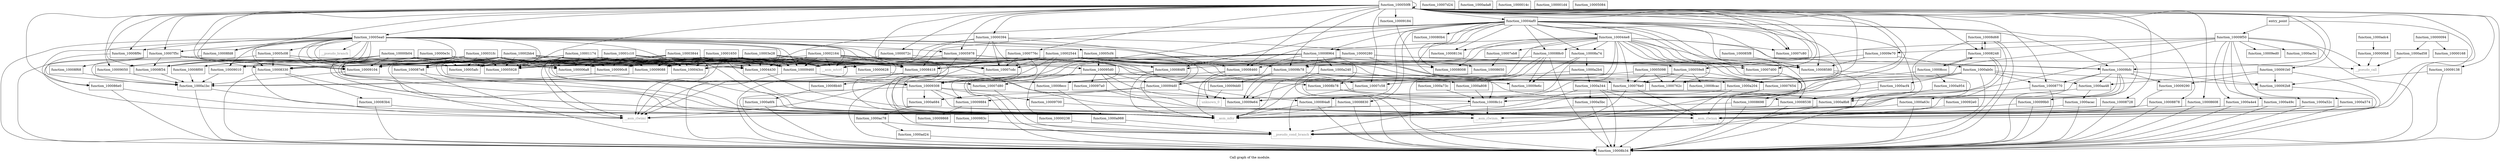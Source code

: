 digraph "Call graph of the module." {
  label="Call graph of the module.";
  node [shape=record];

  Node_function_10005978 [label="{function_10005978}"];
  Node_function_10007cdc [label="{function_10007cdc}"];
  Node_function_10005928 [label="{function_10005928}"];
  Node_function_100059e8 [label="{function_100059e8}"];
  Node_function_10009184 [label="{function_10009184}"];
  Node_function_10007d00 [label="{function_10007d00}"];
  Node_function_10007d24 [label="{function_10007d24}"];
  Node_function_10008964 [label="{function_10008964}"];
  Node_function_100086e0 [label="{function_100086e0}"];
  Node_function_10009010 [label="{function_10009010}"];
  Node_function_10005afc [label="{function_10005afc}"];
  Node_function_10008728 [label="{function_10008728}"];
  Node_function_10008a74 [label="{function_10008a74}"];
  Node_function_100076e0 [label="{function_100076e0}"];
  Node_function_10007d80 [label="{function_10007d80}"];
  Node_function_10008b34 [label="{function_10008b34}"];
  Node_function_10007eb8 [label="{function_10007eb8}"];
  Node_function_10007f5c [label="{function_10007f5c}"];
  Node_function_10008008 [label="{function_10008008}"];
  Node_function_10008b40 [label="{function_10008b40}"];
  Node_function_100080b4 [label="{function_100080b4}"];
  Node_function_10008770 [label="{function_10008770}"];
  Node_function_10009050 [label="{function_10009050}"];
  Node_function_10009104 [label="{function_10009104}"];
  Node_function_10005c08 [label="{function_10005c08}"];
  Node_function_100087e8 [label="{function_100087e8}"];
  Node_function_10008830 [label="{function_10008830}"];
  Node_function_1000776c [label="{function_1000776c}"];
  Node_function_10008b78 [label="{function_10008b78}"];
  Node_function_10008134 [label="{function_10008134}"];
  Node_function_10008248 [label="{function_10008248}"];
  Node_function_10008330 [label="{function_10008330}"];
  Node_function_10008c1c [label="{function_10008c1c}"];
  Node_function_100083b4 [label="{function_100083b4}"];
  Node_function_10008418 [label="{function_10008418}"];
  Node_function_10008cac [label="{function_10008cac}"];
  Node_function_10005cf4 [label="{function_10005cf4}"];
  Node_function_10005ea0 [label="{function_10005ea0}"];
  Node_function_10007c58 [label="{function_10007c58}"];
  Node_function_10008460 [label="{function_10008460}"];
  Node_function_10008ccc [label="{function_10008ccc}"];
  Node_function_100084a8 [label="{function_100084a8}"];
  Node_function_10008d68 [label="{function_10008d68}"];
  Node_function_100084f0 [label="{function_100084f0}"];
  Node_function_10008ecc [label="{function_10008ecc}"];
  Node_function_10008f00 [label="{function_10008f00}"];
  Node_function_10008538 [label="{function_10008538}"];
  Node_function_10008f34 [label="{function_10008f34}"];
  Node_function_10008580 [label="{function_10008580}"];
  Node_function_10009088 [label="{function_10009088}"];
  Node_function_10008878 [label="{function_10008878}"];
  Node_function_100088c0 [label="{function_100088c0}"];
  Node_function_100090c8 [label="{function_100090c8}"];
  Node_function_1000762c [label="{function_1000762c}"];
  Node_function_100085f8 [label="{function_100085f8}"];
  Node_function_10007654 [label="{function_10007654}"];
  Node_function_10009138 [label="{function_10009138}"];
  Node_function_10007c80 [label="{function_10007c80}"];
  Node_function_10008698 [label="{function_10008698}"];
  Node_function_10008f68 [label="{function_10008f68}"];
  Node_function_10008608 [label="{function_10008608}"];
  Node_function_10008f9c [label="{function_10008f9c}"];
  Node_function_10008650 [label="{function_10008650}"];
  Node_function_10008fd8 [label="{function_10008fd8}"];
  Node_function_100091b0 [label="{function_100091b0}"];
  Node_function_1000a63c [label="{function_1000a63c}"];
  Node_function_10009290 [label="{function_10009290}"];
  Node_function_100092b8 [label="{function_100092b8}"];
  Node_function_100092e0 [label="{function_100092e0}"];
  Node_function_10009308 [label="{function_10009308}"];
  Node_function_10009460 [label="{function_10009460}"];
  Node_function_100094d0 [label="{function_100094d0}"];
  Node_function_100095d0 [label="{function_100095d0}"];
  Node_function_10009700 [label="{function_10009700}"];
  Node_function_100097a0 [label="{function_100097a0}"];
  Node_function_1000983c [label="{function_1000983c}"];
  Node_function_10009868 [label="{function_10009868}"];
  Node_function_10009884 [label="{function_10009884}"];
  Node_function_100099b0 [label="{function_100099b0}"];
  Node_function_10009b78 [label="{function_10009b78}"];
  Node_function_10009bfc [label="{function_10009bfc}"];
  Node_function_10009dd0 [label="{function_10009dd0}"];
  Node_function_10009e64 [label="{function_10009e64}"];
  Node_function_10009e6c [label="{function_10009e6c}"];
  Node_function_10009e70 [label="{function_10009e70}"];
  Node_function_10009ed0 [label="{function_10009ed0}"];
  Node_function_10009f50 [label="{function_10009f50}"];
  Node_function_1000a1bc [label="{function_1000a1bc}"];
  Node_function_1000a204 [label="{function_1000a204}"];
  Node_function_1000a240 [label="{function_1000a240}"];
  Node_function_1000a2b4 [label="{function_1000a2b4}"];
  Node_function_1000a344 [label="{function_1000a344}"];
  Node_function_1000a49c [label="{function_1000a49c}"];
  Node_function_1000a4e4 [label="{function_1000a4e4}"];
  Node_function_1000a52c [label="{function_1000a52c}"];
  Node_function_1000a574 [label="{function_1000a574}"];
  Node_function_1000a5bc [label="{function_1000a5bc}"];
  Node_function_1000a684 [label="{function_1000a684}"];
  Node_function_1000a6f4 [label="{function_1000a6f4}"];
  Node_function_1000a73c [label="{function_1000a73c}"];
  Node_function_1000a808 [label="{function_1000a808}"];
  Node_function_1000a8b8 [label="{function_1000a8b8}"];
  Node_function_1000a954 [label="{function_1000a954}"];
  Node_function_1000a988 [label="{function_1000a988}"];
  Node_function_1000aa48 [label="{function_1000aa48}"];
  Node_function_1000ab0c [label="{function_1000ab0c}"];
  Node_function_1000ac5c [label="{function_1000ac5c}"];
  Node_function_1000ac78 [label="{function_1000ac78}"];
  Node_function_1000acac [label="{function_1000acac}"];
  Node_function_1000acf4 [label="{function_1000acf4}"];
  Node_function_1000ad24 [label="{function_1000ad24}"];
  Node_function_1000ad58 [label="{function_1000ad58}"];
  Node_function_1000ada8 [label="{function_1000ada8}"];
  Node_function_1000adc4 [label="{function_1000adc4}"];
  Node___asm_rlwinm [color="gray50", fontcolor="gray50", label="{__asm_rlwinm}"];
  Node___asm_rlwinm_ [color="gray50", fontcolor="gray50", label="{__asm_rlwinm_}"];
  Node___asm_rlwimi [color="gray50", fontcolor="gray50", label="{__asm_rlwimi}"];
  Node___asm_mfcr [color="gray50", fontcolor="gray50", label="{__asm_mfcr}"];
  Node___asm_mtcrf [color="gray50", fontcolor="gray50", label="{__asm_mtcrf}"];
  Node_unknown_0 [color="gray50", fontcolor="gray50", label="{unknown_0}"];
  Node___pseudo_call [color="gray50", fontcolor="gray50", label="{__pseudo_call}"];
  Node___pseudo_branch [color="gray50", fontcolor="gray50", label="{__pseudo_branch}"];
  Node___pseudo_cond_branch [color="gray50", fontcolor="gray50", label="{__pseudo_cond_branch}"];
  Node_function_10000094 [label="{function_10000094}"];
  Node_function_100000b8 [label="{function_100000b8}"];
  Node_function_1000014c [label="{function_1000014c}"];
  Node_function_10000168 [label="{function_10000168}"];
  Node_function_100001d4 [label="{function_100001d4}"];
  Node_entry_point [label="{entry_point}"];
  Node_function_10000238 [label="{function_10000238}"];
  Node_function_10000280 [label="{function_10000280}"];
  Node_function_10000394 [label="{function_10000394}"];
  Node_function_10000628 [label="{function_10000628}"];
  Node_function_100006a8 [label="{function_100006a8}"];
  Node_function_1000072c [label="{function_1000072c}"];
  Node_function_10000b04 [label="{function_10000b04}"];
  Node_function_10000e3c [label="{function_10000e3c}"];
  Node_function_10001174 [label="{function_10001174}"];
  Node_function_10001650 [label="{function_10001650}"];
  Node_function_10001c10 [label="{function_10001c10}"];
  Node_function_10002164 [label="{function_10002164}"];
  Node_function_10002544 [label="{function_10002544}"];
  Node_function_10002bb4 [label="{function_10002bb4}"];
  Node_function_100031fc [label="{function_100031fc}"];
  Node_function_10003844 [label="{function_10003844}"];
  Node_function_10003e28 [label="{function_10003e28}"];
  Node_function_100043cc [label="{function_100043cc}"];
  Node_function_10004430 [label="{function_10004430}"];
  Node_function_100044e8 [label="{function_100044e8}"];
  Node_function_10004af0 [label="{function_10004af0}"];
  Node_function_10005084 [label="{function_10005084}"];
  Node_function_10005098 [label="{function_10005098}"];
  Node_function_100050f8 [label="{function_100050f8}"];
  Node_function_10005978 -> Node_function_10008b40;
  Node_function_10005978 -> Node_function_100087e8;
  Node_function_10005978 -> Node_function_100084a8;
  Node_function_10005978 -> Node_function_100084f0;
  Node_function_10007cdc -> Node___pseudo_cond_branch;
  Node_function_100059e8 -> Node_function_100076e0;
  Node_function_100059e8 -> Node_function_10008cac;
  Node_function_100059e8 -> Node_function_10007c58;
  Node_function_100059e8 -> Node_function_1000762c;
  Node_function_100059e8 -> Node_function_10007654;
  Node_function_10009184 -> Node_function_10008c1c;
  Node_function_10007d00 -> Node___pseudo_cond_branch;
  Node_function_10008964 -> Node_function_10008b34;
  Node_function_10008964 -> Node_function_10008330;
  Node_function_10008964 -> Node_function_10008418;
  Node_function_10008964 -> Node_function_10008580;
  Node_function_10008964 -> Node_function_10009308;
  Node_function_10008964 -> Node_function_10009460;
  Node_function_10008964 -> Node_function_100094d0;
  Node_function_10008964 -> Node_function_10009e64;
  Node_function_10008964 -> Node_function_1000a240;
  Node_function_100086e0 -> Node_function_10008b34;
  Node_function_100086e0 -> Node___asm_mfcr;
  Node_function_10009010 -> Node_function_1000a1bc;
  Node_function_10008728 -> Node_function_10008b34;
  Node_function_10008728 -> Node___asm_mfcr;
  Node_function_10008a74 -> Node_function_10009e64;
  Node_function_10008a74 -> Node_function_10009e6c;
  Node_function_10008a74 -> Node_function_1000a2b4;
  Node_function_100076e0 -> Node___asm_rlwinm;
  Node_function_100076e0 -> Node___pseudo_cond_branch;
  Node_function_10007d80 -> Node___pseudo_cond_branch;
  Node_function_10007eb8 -> Node_function_10008650;
  Node_function_10007f5c -> Node_function_10008b34;
  Node_function_10007f5c -> Node_function_10009104;
  Node_function_10007f5c -> Node_function_10008418;
  Node_function_10007f5c -> Node_function_10008f34;
  Node_function_10007f5c -> Node_function_10008f68;
  Node_function_10008b40 -> Node_function_1000a6f4;
  Node_function_10008770 -> Node_function_10008b34;
  Node_function_10008770 -> Node___asm_mfcr;
  Node_function_10009050 -> Node_function_1000a1bc;
  Node_function_10009104 -> Node_function_1000a1bc;
  Node_function_10005c08 -> Node_function_10007d00;
  Node_function_10005c08 -> Node_function_10009104;
  Node_function_10005c08 -> Node_function_10008330;
  Node_function_10005c08 -> Node_function_10008418;
  Node_function_10005c08 -> Node_function_10008f34;
  Node_function_100087e8 -> Node_function_10008b34;
  Node_function_100087e8 -> Node___asm_mfcr;
  Node_function_10008830 -> Node_function_10008b34;
  Node_function_10008830 -> Node___asm_mfcr;
  Node_function_1000776c -> Node_function_10007cdc;
  Node_function_1000776c -> Node_function_10009308;
  Node_function_10008b78 -> Node_function_1000a8b8;
  Node_function_10008b78 -> Node___asm_rlwinm_;
  Node_function_10008248 -> Node_function_10008b34;
  Node_function_10008248 -> Node_function_10008ccc;
  Node_function_10008248 -> Node_function_10008d68;
  Node_function_10008248 -> Node___asm_mfcr;
  Node_function_10008330 -> Node_function_10008b34;
  Node_function_10008330 -> Node_function_100083b4;
  Node_function_10008330 -> Node___asm_mfcr;
  Node_function_10008c1c -> Node___asm_rlwinm_;
  Node_function_10008c1c -> Node___asm_rlwimi;
  Node_function_10008c1c -> Node___pseudo_cond_branch;
  Node_function_100083b4 -> Node_function_10008b34;
  Node_function_100083b4 -> Node___asm_mfcr;
  Node_function_10008418 -> Node_function_10008b34;
  Node_function_10008418 -> Node___asm_mfcr;
  Node_function_10005cf4 -> Node_function_10007cdc;
  Node_function_10005cf4 -> Node_function_10007c58;
  Node_function_10005cf4 -> Node_function_10009308;
  Node_function_10005cf4 -> Node_function_100095d0;
  Node_function_10005ea0 -> Node_function_10005978;
  Node_function_10005ea0 -> Node_function_10005928;
  Node_function_10005ea0 -> Node_function_100086e0;
  Node_function_10005ea0 -> Node_function_10009010;
  Node_function_10005ea0 -> Node_function_10008b34;
  Node_function_10005ea0 -> Node_function_10007f5c;
  Node_function_10005ea0 -> Node_function_10009104;
  Node_function_10005ea0 -> Node_function_10005c08;
  Node_function_10005ea0 -> Node_function_100087e8;
  Node_function_10005ea0 -> Node_function_10008b78;
  Node_function_10005ea0 -> Node_function_10008330;
  Node_function_10005ea0 -> Node_function_10008418;
  Node_function_10005ea0 -> Node_function_10005cf4;
  Node_function_10005ea0 -> Node_function_10008460;
  Node_function_10005ea0 -> Node_function_10009088;
  Node_function_10005ea0 -> Node_function_100090c8;
  Node_function_10005ea0 -> Node_function_10008f9c;
  Node_function_10005ea0 -> Node_function_10008fd8;
  Node_function_10005ea0 -> Node_function_10009460;
  Node_function_10005ea0 -> Node_function_10009b78;
  Node_function_10005ea0 -> Node___asm_rlwinm;
  Node_function_10005ea0 -> Node___asm_rlwimi;
  Node_function_10005ea0 -> Node___asm_mfcr;
  Node_function_10005ea0 -> Node___asm_mtcrf;
  Node_function_10005ea0 -> Node___pseudo_branch;
  Node_function_10005ea0 -> Node_function_100043cc;
  Node_function_10005ea0 -> Node_function_10004430;
  Node_function_10007c58 -> Node___pseudo_cond_branch;
  Node_function_10008460 -> Node_function_10008b34;
  Node_function_10008460 -> Node___asm_mfcr;
  Node_function_10008ccc -> Node_function_10008248;
  Node_function_10008ccc -> Node_function_10008c1c;
  Node_function_10008ccc -> Node_function_1000a954;
  Node_function_100084a8 -> Node_function_10008b34;
  Node_function_100084a8 -> Node___asm_mfcr;
  Node_function_10008d68 -> Node_function_10008b34;
  Node_function_10008d68 -> Node_function_10008248;
  Node_function_10008d68 -> Node_function_1000a8b8;
  Node_function_10008d68 -> Node___asm_rlwinm;
  Node_function_100084f0 -> Node_function_10008b34;
  Node_function_100084f0 -> Node___asm_mfcr;
  Node_function_10008ecc -> Node_function_1000a988;
  Node_function_10008f00 -> Node_function_1000a1bc;
  Node_function_10008538 -> Node_function_10008b34;
  Node_function_10008538 -> Node___asm_mfcr;
  Node_function_10008f34 -> Node_function_1000a1bc;
  Node_function_10008580 -> Node_function_10008b34;
  Node_function_10008580 -> Node___asm_mfcr;
  Node_function_10009088 -> Node_function_1000a1bc;
  Node_function_10008878 -> Node_function_10008b34;
  Node_function_10008878 -> Node___asm_mfcr;
  Node_function_100088c0 -> Node_function_10008b34;
  Node_function_100088c0 -> Node_function_10008418;
  Node_function_100088c0 -> Node_function_100094d0;
  Node_function_100088c0 -> Node_function_10009e64;
  Node_function_100088c0 -> Node_function_10009e6c;
  Node_function_100090c8 -> Node_function_1000a1bc;
  Node_function_100085f8 -> Node_function_10008580;
  Node_function_10007654 -> Node___asm_rlwinm;
  Node_function_10007654 -> Node___pseudo_cond_branch;
  Node_function_10009138 -> Node_function_10008b34;
  Node_function_10009138 -> Node_function_100092b8;
  Node_function_10008698 -> Node_function_10008b34;
  Node_function_10008698 -> Node___asm_mfcr;
  Node_function_10008f68 -> Node_function_1000a1bc;
  Node_function_10008608 -> Node_function_10008b34;
  Node_function_10008608 -> Node___asm_mfcr;
  Node_function_10008f9c -> Node_function_1000a1bc;
  Node_function_10008650 -> Node_function_10008b34;
  Node_function_10008650 -> Node___asm_mfcr;
  Node_function_10008fd8 -> Node_function_1000a1bc;
  Node_function_100091b0 -> Node_function_10008b34;
  Node_function_100091b0 -> Node_function_10009290;
  Node_function_100091b0 -> Node_function_100092b8;
  Node_function_100091b0 -> Node_function_1000aa48;
  Node_function_1000a63c -> Node_function_10008b34;
  Node_function_1000a63c -> Node___asm_mfcr;
  Node_function_10009290 -> Node___asm_rlwinm;
  Node_function_100092b8 -> Node___asm_rlwinm;
  Node_function_100092e0 -> Node___asm_rlwinm;
  Node_function_10009308 -> Node_function_10008b34;
  Node_function_10009308 -> Node_function_10009700;
  Node_function_10009308 -> Node_function_10009884;
  Node_function_10009308 -> Node_function_10009e64;
  Node_function_10009308 -> Node_function_1000a684;
  Node_function_10009308 -> Node___asm_rlwinm;
  Node_function_10009460 -> Node_function_10008b34;
  Node_function_10009460 -> Node_function_10008c1c;
  Node_function_10009460 -> Node_function_10009308;
  Node_function_100094d0 -> Node_function_10009884;
  Node_function_100094d0 -> Node_function_10009e64;
  Node_function_100094d0 -> Node_function_1000a684;
  Node_function_100095d0 -> Node_function_10009308;
  Node_function_100095d0 -> Node_function_100094d0;
  Node_function_100095d0 -> Node_function_100097a0;
  Node_function_100095d0 -> Node_function_10009884;
  Node_function_100095d0 -> Node_function_10009e64;
  Node_function_100095d0 -> Node_function_1000a8b8;
  Node_function_100095d0 -> Node___asm_rlwinm;
  Node_function_10009700 -> Node___asm_rlwinm;
  Node_function_100097a0 -> Node___asm_rlwinm;
  Node_function_1000983c -> Node___pseudo_cond_branch;
  Node_function_10009884 -> Node_function_1000983c;
  Node_function_10009884 -> Node_function_10009868;
  Node_function_100099b0 -> Node_function_10008b34;
  Node_function_100099b0 -> Node___asm_rlwinm_;
  Node_function_10009b78 -> Node_function_10009dd0;
  Node_function_10009b78 -> Node_function_10009e64;
  Node_function_10009b78 -> Node_function_10009e6c;
  Node_function_10009b78 -> Node_function_1000a204;
  Node_function_10009b78 -> Node_unknown_0;
  Node_function_10009bfc -> Node_function_10008b34;
  Node_function_10009bfc -> Node_function_10008770;
  Node_function_10009bfc -> Node_function_1000a63c;
  Node_function_10009bfc -> Node_function_10009290;
  Node_function_10009bfc -> Node_function_100092b8;
  Node_function_10009bfc -> Node_function_1000aa48;
  Node_function_10009bfc -> Node___asm_rlwinm;
  Node_function_10009bfc -> Node___asm_mfcr;
  Node_function_10009dd0 -> Node_unknown_0;
  Node_function_10009e70 -> Node_function_10008330;
  Node_function_10009e70 -> Node_function_10008580;
  Node_function_10009e70 -> Node_function_1000ab0c;
  Node_function_10009f50 -> Node_function_10008b34;
  Node_function_10009f50 -> Node_function_10008c1c;
  Node_function_10009f50 -> Node_function_10009b78;
  Node_function_10009f50 -> Node_function_10009e70;
  Node_function_10009f50 -> Node_function_10009ed0;
  Node_function_10009f50 -> Node_function_1000a49c;
  Node_function_10009f50 -> Node_function_1000a4e4;
  Node_function_10009f50 -> Node_function_1000a52c;
  Node_function_10009f50 -> Node_function_1000a574;
  Node_function_10009f50 -> Node_function_1000a8b8;
  Node_function_10009f50 -> Node_function_1000ac5c;
  Node_function_10009f50 -> Node___pseudo_call;
  Node_function_1000a1bc -> Node_function_10008b34;
  Node_function_1000a1bc -> Node___asm_mfcr;
  Node_function_1000a204 -> Node_function_10008b34;
  Node_function_1000a204 -> Node___asm_mfcr;
  Node_function_1000a240 -> Node_function_10008b34;
  Node_function_1000a240 -> Node_function_1000a808;
  Node_function_1000a240 -> Node___asm_mfcr;
  Node_function_1000a2b4 -> Node_function_10008b78;
  Node_function_1000a2b4 -> Node_function_1000a344;
  Node_function_1000a344 -> Node_function_10008b34;
  Node_function_1000a344 -> Node_function_1000a5bc;
  Node_function_1000a344 -> Node_function_1000a8b8;
  Node_function_1000a344 -> Node___asm_rlwinm;
  Node_function_1000a344 -> Node___asm_mfcr;
  Node_function_1000a49c -> Node_function_10008b34;
  Node_function_1000a49c -> Node___asm_mfcr;
  Node_function_1000a4e4 -> Node_function_10008b34;
  Node_function_1000a4e4 -> Node___asm_mfcr;
  Node_function_1000a52c -> Node_function_10008b34;
  Node_function_1000a52c -> Node___asm_mfcr;
  Node_function_1000a574 -> Node_function_10008b34;
  Node_function_1000a574 -> Node___asm_mfcr;
  Node_function_1000a5bc -> Node_function_10008b34;
  Node_function_1000a5bc -> Node___asm_mfcr;
  Node_function_1000a684 -> Node_function_1000ac78;
  Node_function_1000a6f4 -> Node_function_10008b34;
  Node_function_1000a6f4 -> Node___asm_mfcr;
  Node_function_1000a73c -> Node_function_10008c1c;
  Node_function_1000a808 -> Node_function_10008c1c;
  Node_function_1000a8b8 -> Node___asm_rlwinm_;
  Node_function_1000a8b8 -> Node___pseudo_cond_branch;
  Node_function_1000a954 -> Node_function_1000a8b8;
  Node_function_1000a988 -> Node___pseudo_cond_branch;
  Node_function_1000aa48 -> Node_function_1000a8b8;
  Node_function_1000aa48 -> Node_function_1000acac;
  Node_function_1000ab0c -> Node_function_10008770;
  Node_function_1000ab0c -> Node_function_10008c1c;
  Node_function_1000ab0c -> Node_function_100092b8;
  Node_function_1000ab0c -> Node_function_10009e64;
  Node_function_1000ab0c -> Node_function_1000a204;
  Node_function_1000ab0c -> Node_function_1000aa48;
  Node_function_1000ab0c -> Node_function_1000acf4;
  Node_function_1000ab0c -> Node___pseudo_cond_branch;
  Node_function_1000ac78 -> Node_function_1000ad24;
  Node_function_1000ac78 -> Node___pseudo_cond_branch;
  Node_function_1000acac -> Node_function_10008b34;
  Node_function_1000acac -> Node___asm_mfcr;
  Node_function_1000acf4 -> Node_function_100084a8;
  Node_function_1000acf4 -> Node_function_10008538;
  Node_function_1000ad24 -> Node_function_10008b34;
  Node_function_1000ad58 -> Node___pseudo_call;
  Node_function_1000adc4 -> Node_function_100000b8;
  Node_function_10000094 -> Node_function_1000ad58;
  Node_function_10000094 -> Node_function_10000168;
  Node_function_100000b8 -> Node___pseudo_call;
  Node_entry_point -> Node_function_10009f50;
  Node_entry_point -> Node___asm_rlwinm;
  Node_function_10000238 -> Node___pseudo_cond_branch;
  Node_function_10000280 -> Node_function_10008460;
  Node_function_10000280 -> Node_function_100084f0;
  Node_function_10000280 -> Node_function_10008538;
  Node_function_10000280 -> Node_function_10009b78;
  Node_function_10000280 -> Node_function_10009bfc;
  Node_function_10000280 -> Node___pseudo_call;
  Node_function_10000394 -> Node_function_10007cdc;
  Node_function_10000394 -> Node_function_10008b34;
  Node_function_10000394 -> Node_function_10009460;
  Node_function_10000394 -> Node_function_100094d0;
  Node_function_10000394 -> Node___asm_mfcr;
  Node_function_10000394 -> Node___asm_mtcrf;
  Node_function_10000394 -> Node_function_10000280;
  Node_function_10000628 -> Node_function_10008ecc;
  Node_function_100006a8 -> Node_function_10007d80;
  Node_function_1000072c -> Node_function_10009460;
  Node_function_1000072c -> Node_function_100095d0;
  Node_function_10000b04 -> Node_function_10005928;
  Node_function_10000b04 -> Node_function_10005afc;
  Node_function_10000b04 -> Node_function_10009050;
  Node_function_10000b04 -> Node_function_10009104;
  Node_function_10000b04 -> Node_function_10008f00;
  Node_function_10000b04 -> Node_function_10008f34;
  Node_function_10000b04 -> Node_function_10009460;
  Node_function_10000b04 -> Node___asm_mfcr;
  Node_function_10000b04 -> Node_function_100006a8;
  Node_function_10000e3c -> Node_function_10005928;
  Node_function_10000e3c -> Node_function_10005afc;
  Node_function_10000e3c -> Node_function_10009050;
  Node_function_10000e3c -> Node_function_10009104;
  Node_function_10000e3c -> Node_function_10008f00;
  Node_function_10000e3c -> Node_function_10008f34;
  Node_function_10000e3c -> Node_function_10009460;
  Node_function_10000e3c -> Node___asm_mfcr;
  Node_function_10000e3c -> Node_function_100006a8;
  Node_function_10001174 -> Node_function_10005928;
  Node_function_10001174 -> Node_function_10005afc;
  Node_function_10001174 -> Node_function_10009104;
  Node_function_10001174 -> Node_function_10008418;
  Node_function_10001174 -> Node_function_10009088;
  Node_function_10001174 -> Node_function_100090c8;
  Node_function_10001174 -> Node_function_10009460;
  Node_function_10001174 -> Node___asm_rlwimi;
  Node_function_10001174 -> Node___asm_mfcr;
  Node_function_10001174 -> Node___asm_mtcrf;
  Node_function_10001174 -> Node_function_100006a8;
  Node_function_10001174 -> Node_function_100043cc;
  Node_function_10001174 -> Node_function_10004430;
  Node_function_10001650 -> Node_function_10007cdc;
  Node_function_10001650 -> Node_function_10005928;
  Node_function_10001650 -> Node_function_10005afc;
  Node_function_10001650 -> Node_function_10009104;
  Node_function_10001650 -> Node_function_10008418;
  Node_function_10001650 -> Node_function_10009088;
  Node_function_10001650 -> Node_function_100090c8;
  Node_function_10001650 -> Node_function_10009460;
  Node_function_10001650 -> Node___asm_rlwimi;
  Node_function_10001650 -> Node___asm_mfcr;
  Node_function_10001650 -> Node___asm_mtcrf;
  Node_function_10001650 -> Node_function_100006a8;
  Node_function_10001650 -> Node_function_100043cc;
  Node_function_10001650 -> Node_function_10004430;
  Node_function_10001c10 -> Node_function_10005928;
  Node_function_10001c10 -> Node_function_10005afc;
  Node_function_10001c10 -> Node_function_10009104;
  Node_function_10001c10 -> Node_function_10008418;
  Node_function_10001c10 -> Node_function_10009088;
  Node_function_10001c10 -> Node_function_100090c8;
  Node_function_10001c10 -> Node_function_10009460;
  Node_function_10001c10 -> Node___asm_rlwimi;
  Node_function_10001c10 -> Node___asm_mfcr;
  Node_function_10001c10 -> Node___asm_mtcrf;
  Node_function_10001c10 -> Node_function_100006a8;
  Node_function_10001c10 -> Node_function_100043cc;
  Node_function_10001c10 -> Node_function_10004430;
  Node_function_10002164 -> Node_function_10007cdc;
  Node_function_10002164 -> Node_function_10005928;
  Node_function_10002164 -> Node_function_100076e0;
  Node_function_10002164 -> Node_function_10009104;
  Node_function_10002164 -> Node_function_10008418;
  Node_function_10002164 -> Node_function_10009088;
  Node_function_10002164 -> Node_function_100090c8;
  Node_function_10002164 -> Node_function_1000762c;
  Node_function_10002164 -> Node_function_10009460;
  Node_function_10002164 -> Node___asm_rlwimi;
  Node_function_10002164 -> Node___asm_mfcr;
  Node_function_10002164 -> Node___asm_mtcrf;
  Node_function_10002164 -> Node_function_100006a8;
  Node_function_10002164 -> Node_function_100043cc;
  Node_function_10002164 -> Node_function_10004430;
  Node_function_10002544 -> Node_function_10007cdc;
  Node_function_10002544 -> Node_function_10005928;
  Node_function_10002544 -> Node_function_100059e8;
  Node_function_10002544 -> Node_function_100076e0;
  Node_function_10002544 -> Node_function_10008008;
  Node_function_10002544 -> Node_function_10009104;
  Node_function_10002544 -> Node_function_10008418;
  Node_function_10002544 -> Node_function_10007c58;
  Node_function_10002544 -> Node_function_10008ecc;
  Node_function_10002544 -> Node_function_10008580;
  Node_function_10002544 -> Node_function_10009088;
  Node_function_10002544 -> Node_function_100090c8;
  Node_function_10002544 -> Node_function_1000762c;
  Node_function_10002544 -> Node_function_10007654;
  Node_function_10002544 -> Node_function_10008650;
  Node_function_10002544 -> Node_function_10009460;
  Node_function_10002544 -> Node___asm_rlwimi;
  Node_function_10002544 -> Node___asm_mfcr;
  Node_function_10002544 -> Node___asm_mtcrf;
  Node_function_10002544 -> Node_function_10000238;
  Node_function_10002544 -> Node_function_100006a8;
  Node_function_10002544 -> Node_function_100043cc;
  Node_function_10002544 -> Node_function_10004430;
  Node_function_10002bb4 -> Node_function_10005928;
  Node_function_10002bb4 -> Node_function_10009010;
  Node_function_10002bb4 -> Node_function_10005afc;
  Node_function_10002bb4 -> Node_function_10009104;
  Node_function_10002bb4 -> Node_function_100087e8;
  Node_function_10002bb4 -> Node_function_10008330;
  Node_function_10002bb4 -> Node_function_10008418;
  Node_function_10002bb4 -> Node_function_10008f34;
  Node_function_10002bb4 -> Node_function_10009088;
  Node_function_10002bb4 -> Node_function_100090c8;
  Node_function_10002bb4 -> Node_function_10009308;
  Node_function_10002bb4 -> Node_function_10009460;
  Node_function_10002bb4 -> Node___asm_rlwimi;
  Node_function_10002bb4 -> Node___asm_mfcr;
  Node_function_10002bb4 -> Node___asm_mtcrf;
  Node_function_10002bb4 -> Node_function_100006a8;
  Node_function_10002bb4 -> Node_function_100043cc;
  Node_function_10002bb4 -> Node_function_10004430;
  Node_function_100031fc -> Node_function_10005928;
  Node_function_100031fc -> Node_function_10009010;
  Node_function_100031fc -> Node_function_10005afc;
  Node_function_100031fc -> Node_function_10009104;
  Node_function_100031fc -> Node_function_100087e8;
  Node_function_100031fc -> Node_function_10008330;
  Node_function_100031fc -> Node_function_10008418;
  Node_function_100031fc -> Node_function_10008f34;
  Node_function_100031fc -> Node_function_10009088;
  Node_function_100031fc -> Node_function_100090c8;
  Node_function_100031fc -> Node_function_10009308;
  Node_function_100031fc -> Node_function_10009460;
  Node_function_100031fc -> Node___asm_rlwimi;
  Node_function_100031fc -> Node___asm_mfcr;
  Node_function_100031fc -> Node___asm_mtcrf;
  Node_function_100031fc -> Node_function_100006a8;
  Node_function_100031fc -> Node_function_100043cc;
  Node_function_100031fc -> Node_function_10004430;
  Node_function_10003844 -> Node_function_10005928;
  Node_function_10003844 -> Node_function_10005afc;
  Node_function_10003844 -> Node_function_10009104;
  Node_function_10003844 -> Node_function_10008418;
  Node_function_10003844 -> Node_function_10009088;
  Node_function_10003844 -> Node_function_100090c8;
  Node_function_10003844 -> Node_function_10009460;
  Node_function_10003844 -> Node___asm_rlwimi;
  Node_function_10003844 -> Node___asm_mfcr;
  Node_function_10003844 -> Node___asm_mtcrf;
  Node_function_10003844 -> Node_function_10000628;
  Node_function_10003844 -> Node_function_100006a8;
  Node_function_10003844 -> Node_function_100043cc;
  Node_function_10003844 -> Node_function_10004430;
  Node_function_10003e28 -> Node_function_10005928;
  Node_function_10003e28 -> Node_function_10009104;
  Node_function_10003e28 -> Node_function_10008418;
  Node_function_10003e28 -> Node_function_10009088;
  Node_function_10003e28 -> Node_function_100090c8;
  Node_function_10003e28 -> Node_function_10009460;
  Node_function_10003e28 -> Node___asm_rlwimi;
  Node_function_10003e28 -> Node___asm_mfcr;
  Node_function_10003e28 -> Node___asm_mtcrf;
  Node_function_10003e28 -> Node_function_10000628;
  Node_function_10003e28 -> Node_function_100006a8;
  Node_function_10003e28 -> Node_function_100043cc;
  Node_function_10003e28 -> Node_function_10004430;
  Node_function_10004430 -> Node___asm_rlwinm_;
  Node_function_100044e8 -> Node_function_10007d00;
  Node_function_100044e8 -> Node_function_10008964;
  Node_function_100044e8 -> Node_function_10008a74;
  Node_function_100044e8 -> Node_function_100076e0;
  Node_function_100044e8 -> Node_function_10007d80;
  Node_function_100044e8 -> Node_function_10007eb8;
  Node_function_100044e8 -> Node_function_10008008;
  Node_function_100044e8 -> Node_function_10008134;
  Node_function_100044e8 -> Node_function_10008c1c;
  Node_function_100044e8 -> Node_function_10008418;
  Node_function_100044e8 -> Node_function_10007c58;
  Node_function_100044e8 -> Node_function_10008538;
  Node_function_100044e8 -> Node_function_10008580;
  Node_function_100044e8 -> Node_function_100088c0;
  Node_function_100044e8 -> Node_function_1000762c;
  Node_function_100044e8 -> Node_function_10007654;
  Node_function_100044e8 -> Node_function_10007c80;
  Node_function_100044e8 -> Node_function_10008698;
  Node_function_100044e8 -> Node_function_10009bfc;
  Node_function_10004af0 -> Node_function_10007d00;
  Node_function_10004af0 -> Node_function_10008964;
  Node_function_10004af0 -> Node_function_10008a74;
  Node_function_10004af0 -> Node_function_100076e0;
  Node_function_10004af0 -> Node_function_10008008;
  Node_function_10004af0 -> Node_function_100080b4;
  Node_function_10004af0 -> Node_function_100087e8;
  Node_function_10004af0 -> Node_function_10008830;
  Node_function_10004af0 -> Node_function_10008134;
  Node_function_10004af0 -> Node_function_10008418;
  Node_function_10004af0 -> Node_function_10008460;
  Node_function_10004af0 -> Node_function_100084a8;
  Node_function_10004af0 -> Node_function_100084f0;
  Node_function_10004af0 -> Node_function_10008538;
  Node_function_10004af0 -> Node_function_10008580;
  Node_function_10004af0 -> Node_function_100088c0;
  Node_function_10004af0 -> Node_function_1000762c;
  Node_function_10004af0 -> Node_function_10007654;
  Node_function_10004af0 -> Node_function_10007c80;
  Node_function_10004af0 -> Node_function_10008698;
  Node_function_10004af0 -> Node_function_10008650;
  Node_function_10004af0 -> Node_function_10009308;
  Node_function_10004af0 -> Node_function_100099b0;
  Node_function_10004af0 -> Node_function_10009bfc;
  Node_function_10004af0 -> Node_function_100044e8;
  Node_function_10005098 -> Node_function_100076e0;
  Node_function_10005098 -> Node_function_10008ecc;
  Node_function_10005098 -> Node_function_1000762c;
  Node_function_10005098 -> Node_function_10007654;
  Node_function_100050f8 -> Node_function_10005978;
  Node_function_100050f8 -> Node_function_10005928;
  Node_function_100050f8 -> Node_function_100059e8;
  Node_function_100050f8 -> Node_function_10009184;
  Node_function_100050f8 -> Node_function_10007d00;
  Node_function_100050f8 -> Node_function_100086e0;
  Node_function_100050f8 -> Node_function_10008728;
  Node_function_100050f8 -> Node_function_100076e0;
  Node_function_100050f8 -> Node_function_10008b34;
  Node_function_100050f8 -> Node_function_10007f5c;
  Node_function_100050f8 -> Node_function_10008770;
  Node_function_100050f8 -> Node_function_10009050;
  Node_function_100050f8 -> Node_function_10009104;
  Node_function_100050f8 -> Node_function_1000776c;
  Node_function_100050f8 -> Node_function_10008248;
  Node_function_100050f8 -> Node_function_10008330;
  Node_function_100050f8 -> Node_function_10008418;
  Node_function_100050f8 -> Node_function_10005ea0;
  Node_function_100050f8 -> Node_function_10007c58;
  Node_function_100050f8 -> Node_function_10008460;
  Node_function_100050f8 -> Node_function_10008f34;
  Node_function_100050f8 -> Node_function_10008580;
  Node_function_100050f8 -> Node_function_10008878;
  Node_function_100050f8 -> Node_function_1000762c;
  Node_function_100050f8 -> Node_function_10007654;
  Node_function_100050f8 -> Node_function_10009138;
  Node_function_100050f8 -> Node_function_10007c80;
  Node_function_100050f8 -> Node_function_10008608;
  Node_function_100050f8 -> Node_function_10008f9c;
  Node_function_100050f8 -> Node_function_10008fd8;
  Node_function_100050f8 -> Node_function_100091b0;
  Node_function_100050f8 -> Node_function_10009b78;
  Node_function_100050f8 -> Node_function_10009bfc;
  Node_function_100050f8 -> Node___asm_rlwinm;
  Node_function_100050f8 -> Node_function_10000394;
  Node_function_100050f8 -> Node_function_1000072c;
  Node_function_100050f8 -> Node_function_10004af0;
  Node_function_100050f8 -> Node_function_100050f8;
}
